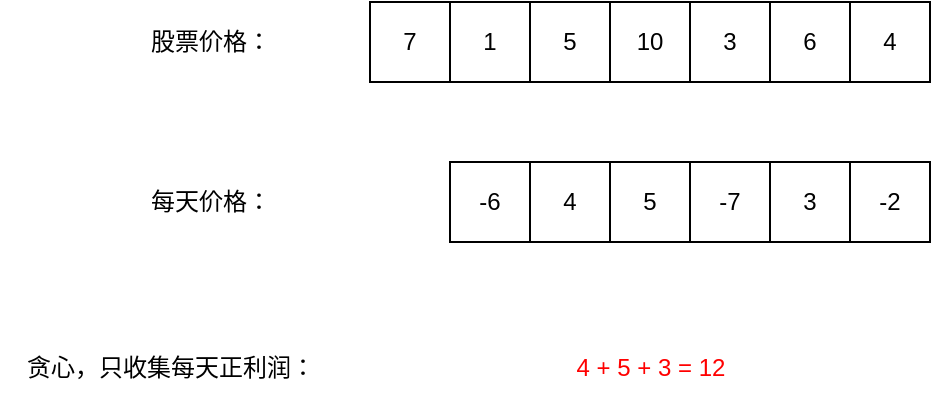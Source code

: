 <mxfile version="24.7.8">
  <diagram name="第 1 页" id="LXebotyo0GHR5tSLSvfP">
    <mxGraphModel dx="954" dy="727" grid="1" gridSize="10" guides="1" tooltips="1" connect="1" arrows="1" fold="1" page="1" pageScale="1" pageWidth="827" pageHeight="1169" math="0" shadow="0">
      <root>
        <mxCell id="0" />
        <mxCell id="1" parent="0" />
        <mxCell id="XMRlMJzwbpA0AuNwMNLh-1" value="7" style="whiteSpace=wrap;html=1;aspect=fixed;" vertex="1" parent="1">
          <mxGeometry x="280" y="80" width="40" height="40" as="geometry" />
        </mxCell>
        <mxCell id="XMRlMJzwbpA0AuNwMNLh-7" value="1" style="whiteSpace=wrap;html=1;aspect=fixed;" vertex="1" parent="1">
          <mxGeometry x="320" y="80" width="40" height="40" as="geometry" />
        </mxCell>
        <mxCell id="XMRlMJzwbpA0AuNwMNLh-8" value="5" style="whiteSpace=wrap;html=1;aspect=fixed;" vertex="1" parent="1">
          <mxGeometry x="360" y="80" width="40" height="40" as="geometry" />
        </mxCell>
        <mxCell id="XMRlMJzwbpA0AuNwMNLh-9" value="10" style="whiteSpace=wrap;html=1;aspect=fixed;" vertex="1" parent="1">
          <mxGeometry x="400" y="80" width="40" height="40" as="geometry" />
        </mxCell>
        <mxCell id="XMRlMJzwbpA0AuNwMNLh-10" value="3" style="whiteSpace=wrap;html=1;aspect=fixed;" vertex="1" parent="1">
          <mxGeometry x="440" y="80" width="40" height="40" as="geometry" />
        </mxCell>
        <mxCell id="XMRlMJzwbpA0AuNwMNLh-11" value="6" style="whiteSpace=wrap;html=1;aspect=fixed;" vertex="1" parent="1">
          <mxGeometry x="480" y="80" width="40" height="40" as="geometry" />
        </mxCell>
        <mxCell id="XMRlMJzwbpA0AuNwMNLh-13" value="4" style="whiteSpace=wrap;html=1;aspect=fixed;" vertex="1" parent="1">
          <mxGeometry x="520" y="80" width="40" height="40" as="geometry" />
        </mxCell>
        <mxCell id="XMRlMJzwbpA0AuNwMNLh-14" value="股票价格：" style="text;html=1;align=center;verticalAlign=middle;resizable=0;points=[];autosize=1;strokeColor=none;fillColor=none;" vertex="1" parent="1">
          <mxGeometry x="160" y="85" width="80" height="30" as="geometry" />
        </mxCell>
        <mxCell id="XMRlMJzwbpA0AuNwMNLh-24" value="-6" style="whiteSpace=wrap;html=1;aspect=fixed;" vertex="1" parent="1">
          <mxGeometry x="320" y="160" width="40" height="40" as="geometry" />
        </mxCell>
        <mxCell id="XMRlMJzwbpA0AuNwMNLh-25" value="4" style="whiteSpace=wrap;html=1;aspect=fixed;" vertex="1" parent="1">
          <mxGeometry x="360" y="160" width="40" height="40" as="geometry" />
        </mxCell>
        <mxCell id="XMRlMJzwbpA0AuNwMNLh-26" value="5" style="whiteSpace=wrap;html=1;aspect=fixed;" vertex="1" parent="1">
          <mxGeometry x="400" y="160" width="40" height="40" as="geometry" />
        </mxCell>
        <mxCell id="XMRlMJzwbpA0AuNwMNLh-27" value="-7" style="whiteSpace=wrap;html=1;aspect=fixed;" vertex="1" parent="1">
          <mxGeometry x="440" y="160" width="40" height="40" as="geometry" />
        </mxCell>
        <mxCell id="XMRlMJzwbpA0AuNwMNLh-28" value="3" style="whiteSpace=wrap;html=1;aspect=fixed;" vertex="1" parent="1">
          <mxGeometry x="480" y="160" width="40" height="40" as="geometry" />
        </mxCell>
        <mxCell id="XMRlMJzwbpA0AuNwMNLh-29" value="-2" style="whiteSpace=wrap;html=1;aspect=fixed;" vertex="1" parent="1">
          <mxGeometry x="520" y="160" width="40" height="40" as="geometry" />
        </mxCell>
        <mxCell id="XMRlMJzwbpA0AuNwMNLh-30" value="每天价格：" style="text;html=1;align=center;verticalAlign=middle;resizable=0;points=[];autosize=1;strokeColor=none;fillColor=none;" vertex="1" parent="1">
          <mxGeometry x="160" y="165" width="80" height="30" as="geometry" />
        </mxCell>
        <mxCell id="XMRlMJzwbpA0AuNwMNLh-31" value="贪心，只收集每天正利润：" style="text;html=1;align=center;verticalAlign=middle;resizable=0;points=[];autosize=1;strokeColor=none;fillColor=none;" vertex="1" parent="1">
          <mxGeometry x="95" y="248" width="170" height="30" as="geometry" />
        </mxCell>
        <mxCell id="XMRlMJzwbpA0AuNwMNLh-33" value="4 + 5 + 3 = 12" style="text;html=1;align=center;verticalAlign=middle;resizable=0;points=[];autosize=1;strokeColor=none;fillColor=none;fontColor=#FF0000;" vertex="1" parent="1">
          <mxGeometry x="370" y="248" width="100" height="30" as="geometry" />
        </mxCell>
      </root>
    </mxGraphModel>
  </diagram>
</mxfile>
